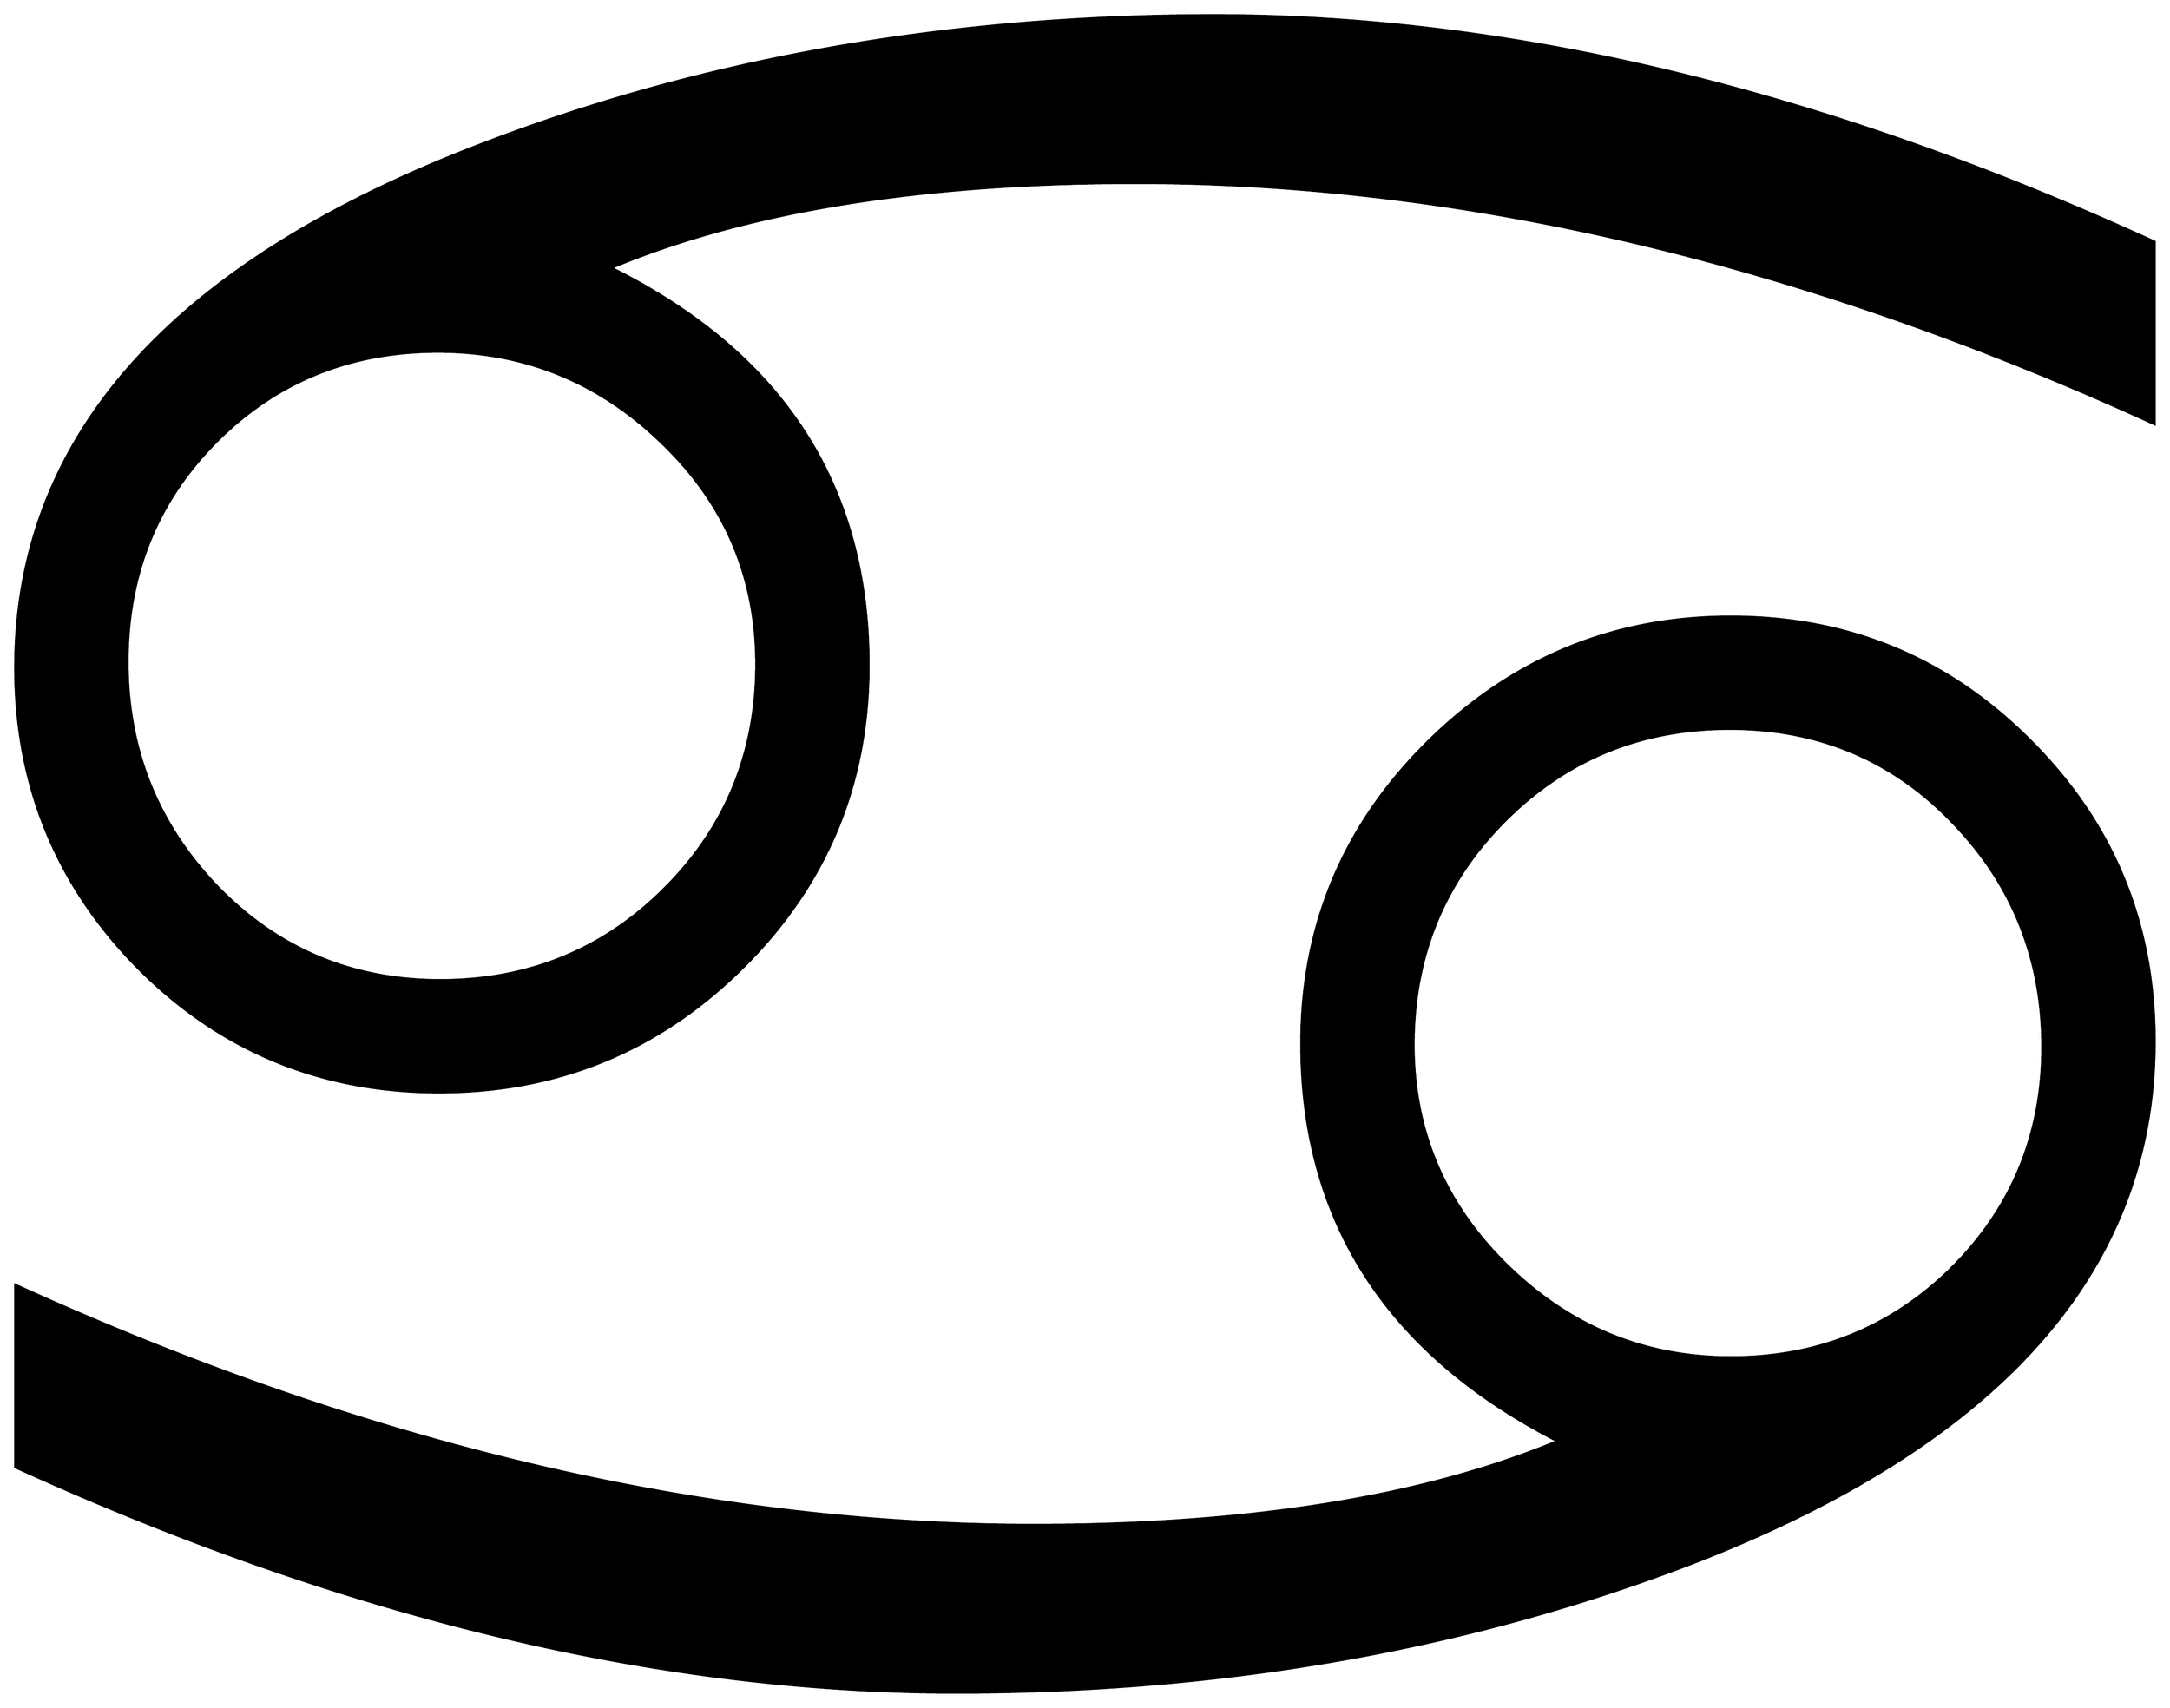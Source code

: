 


\begin{tikzpicture}[y=0.80pt, x=0.80pt, yscale=-1.0, xscale=1.0, inner sep=0pt, outer sep=0pt]
\begin{scope}[shift={(100.0,1864.0)},nonzero rule]
  \path[draw=.,fill=.,line width=1.600pt] (2061.0,-1120.0) ..
    controls (1751.0,-1262.0) and (1451.333,-1333.0) ..
    (1162.0,-1333.0) .. controls (972.667,-1333.0) and
    (818.333,-1308.0) .. (699.0,-1258.0) .. controls
    (850.333,-1182.667) and (926.0,-1065.667) .. (926.0,-907.0) ..
    controls (926.0,-802.333) and (889.0,-713.333) .. (815.0,-640.0)
    .. controls (741.0,-566.667) and (651.667,-530.0) ..
    (547.0,-530.0) .. controls (443.0,-530.0) and (354.667,-566.333)
    .. (282.0,-639.0) .. controls (209.333,-712.333) and
    (173.0,-801.0) .. (173.0,-905.0) .. controls (173.0,-1106.333)
    and (307.333,-1259.333) .. (576.0,-1364.0) .. controls
    (775.333,-1442.0) and (993.667,-1481.0) .. (1231.0,-1481.0) ..
    controls (1493.667,-1481.0) and (1770.333,-1414.333) ..
    (2061.0,-1281.0) -- (2061.0,-1120.0) -- cycle(2061.0,-575.0)
    .. controls (2061.0,-374.333) and (1926.667,-221.333) ..
    (1658.0,-116.0) .. controls (1458.667,-38.667) and (1240.333,-0.0)
    .. (1003.0,0.0) .. controls (741.0,0.0) and (464.333,-66.333) ..
    (173.0,-199.0) -- (173.0,-360.0) .. controls (483.0,-218.667)
    and (782.667,-148.0) .. (1072.0,-148.0) .. controls
    (1261.333,-148.0) and (1415.333,-172.667) .. (1534.0,-222.0) ..
    controls (1383.333,-299.333) and (1308.0,-416.333) ..
    (1308.0,-573.0) .. controls (1308.0,-677.0) and
    (1345.0,-765.667) .. (1419.0,-839.0) .. controls
    (1493.667,-913.0) and (1583.0,-950.0) .. (1687.0,-950.0) ..
    controls (1791.0,-950.0) and (1879.333,-913.333) ..
    (1952.0,-840.0) .. controls (2024.667,-767.333) and
    (2061.0,-679.0) .. (2061.0,-575.0) -- cycle(1962.0,-570.0)
    .. controls (1962.0,-648.0) and (1935.333,-714.333) ..
    (1882.0,-769.0) .. controls (1829.333,-823.667) and
    (1764.0,-851.0) .. (1686.0,-851.0) .. controls
    (1608.0,-851.0) and (1542.0,-824.0) .. (1488.0,-770.0) ..
    controls (1434.0,-716.0) and (1407.0,-650.0) ..
    (1407.0,-572.0) .. controls (1407.0,-496.0) and
    (1434.667,-431.0) .. (1490.0,-377.0) .. controls
    (1545.333,-323.0) and (1611.0,-296.0) .. (1687.0,-296.0) ..
    controls (1763.667,-296.0) and (1828.667,-322.333) ..
    (1882.0,-375.0) .. controls (1935.333,-428.333) and
    (1962.0,-493.333) .. (1962.0,-570.0) -- cycle(827.0,-908.0) ..
    controls (827.0,-984.667) and (799.333,-1049.667) ..
    (744.0,-1103.0) .. controls (688.667,-1157.0) and
    (622.667,-1184.0) .. (546.0,-1184.0) .. controls
    (468.667,-1184.0) and (403.667,-1157.667) .. (351.0,-1105.0) ..
    controls (298.333,-1052.333) and (272.0,-987.333) ..
    (272.0,-910.0) .. controls (272.0,-832.667) and (298.667,-766.333)
    .. (352.0,-711.0) .. controls (405.333,-656.333) and
    (470.667,-629.0) .. (548.0,-629.0) .. controls (626.0,-629.0)
    and (692.0,-656.0) .. (746.0,-710.0) .. controls
    (800.0,-764.0) and (827.0,-830.0) .. (827.0,-908.0) --
    cycle;
\end{scope}

\end{tikzpicture}

